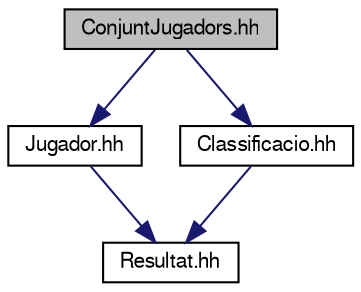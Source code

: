 digraph "ConjuntJugadors.hh"
{
 // LATEX_PDF_SIZE
  edge [fontname="FreeSans",fontsize="10",labelfontname="FreeSans",labelfontsize="10"];
  node [fontname="FreeSans",fontsize="10",shape=record];
  Node1 [label="ConjuntJugadors.hh",height=0.2,width=0.4,color="black", fillcolor="grey75", style="filled", fontcolor="black",tooltip="Especificació de la classe ConjuntJugadors."];
  Node1 -> Node2 [color="midnightblue",fontsize="10",style="solid"];
  Node2 [label="Jugador.hh",height=0.2,width=0.4,color="black", fillcolor="white", style="filled",URL="$_jugador_8hh.html",tooltip="Especificació de la classe Jugador."];
  Node2 -> Node3 [color="midnightblue",fontsize="10",style="solid"];
  Node3 [label="Resultat.hh",height=0.2,width=0.4,color="black", fillcolor="white", style="filled",URL="$_resultat_8hh.html",tooltip="Especificació de la estructura Resultat."];
  Node1 -> Node4 [color="midnightblue",fontsize="10",style="solid"];
  Node4 [label="Classificacio.hh",height=0.2,width=0.4,color="black", fillcolor="white", style="filled",URL="$_classificacio_8hh.html",tooltip=" "];
  Node4 -> Node3 [color="midnightblue",fontsize="10",style="solid"];
}
